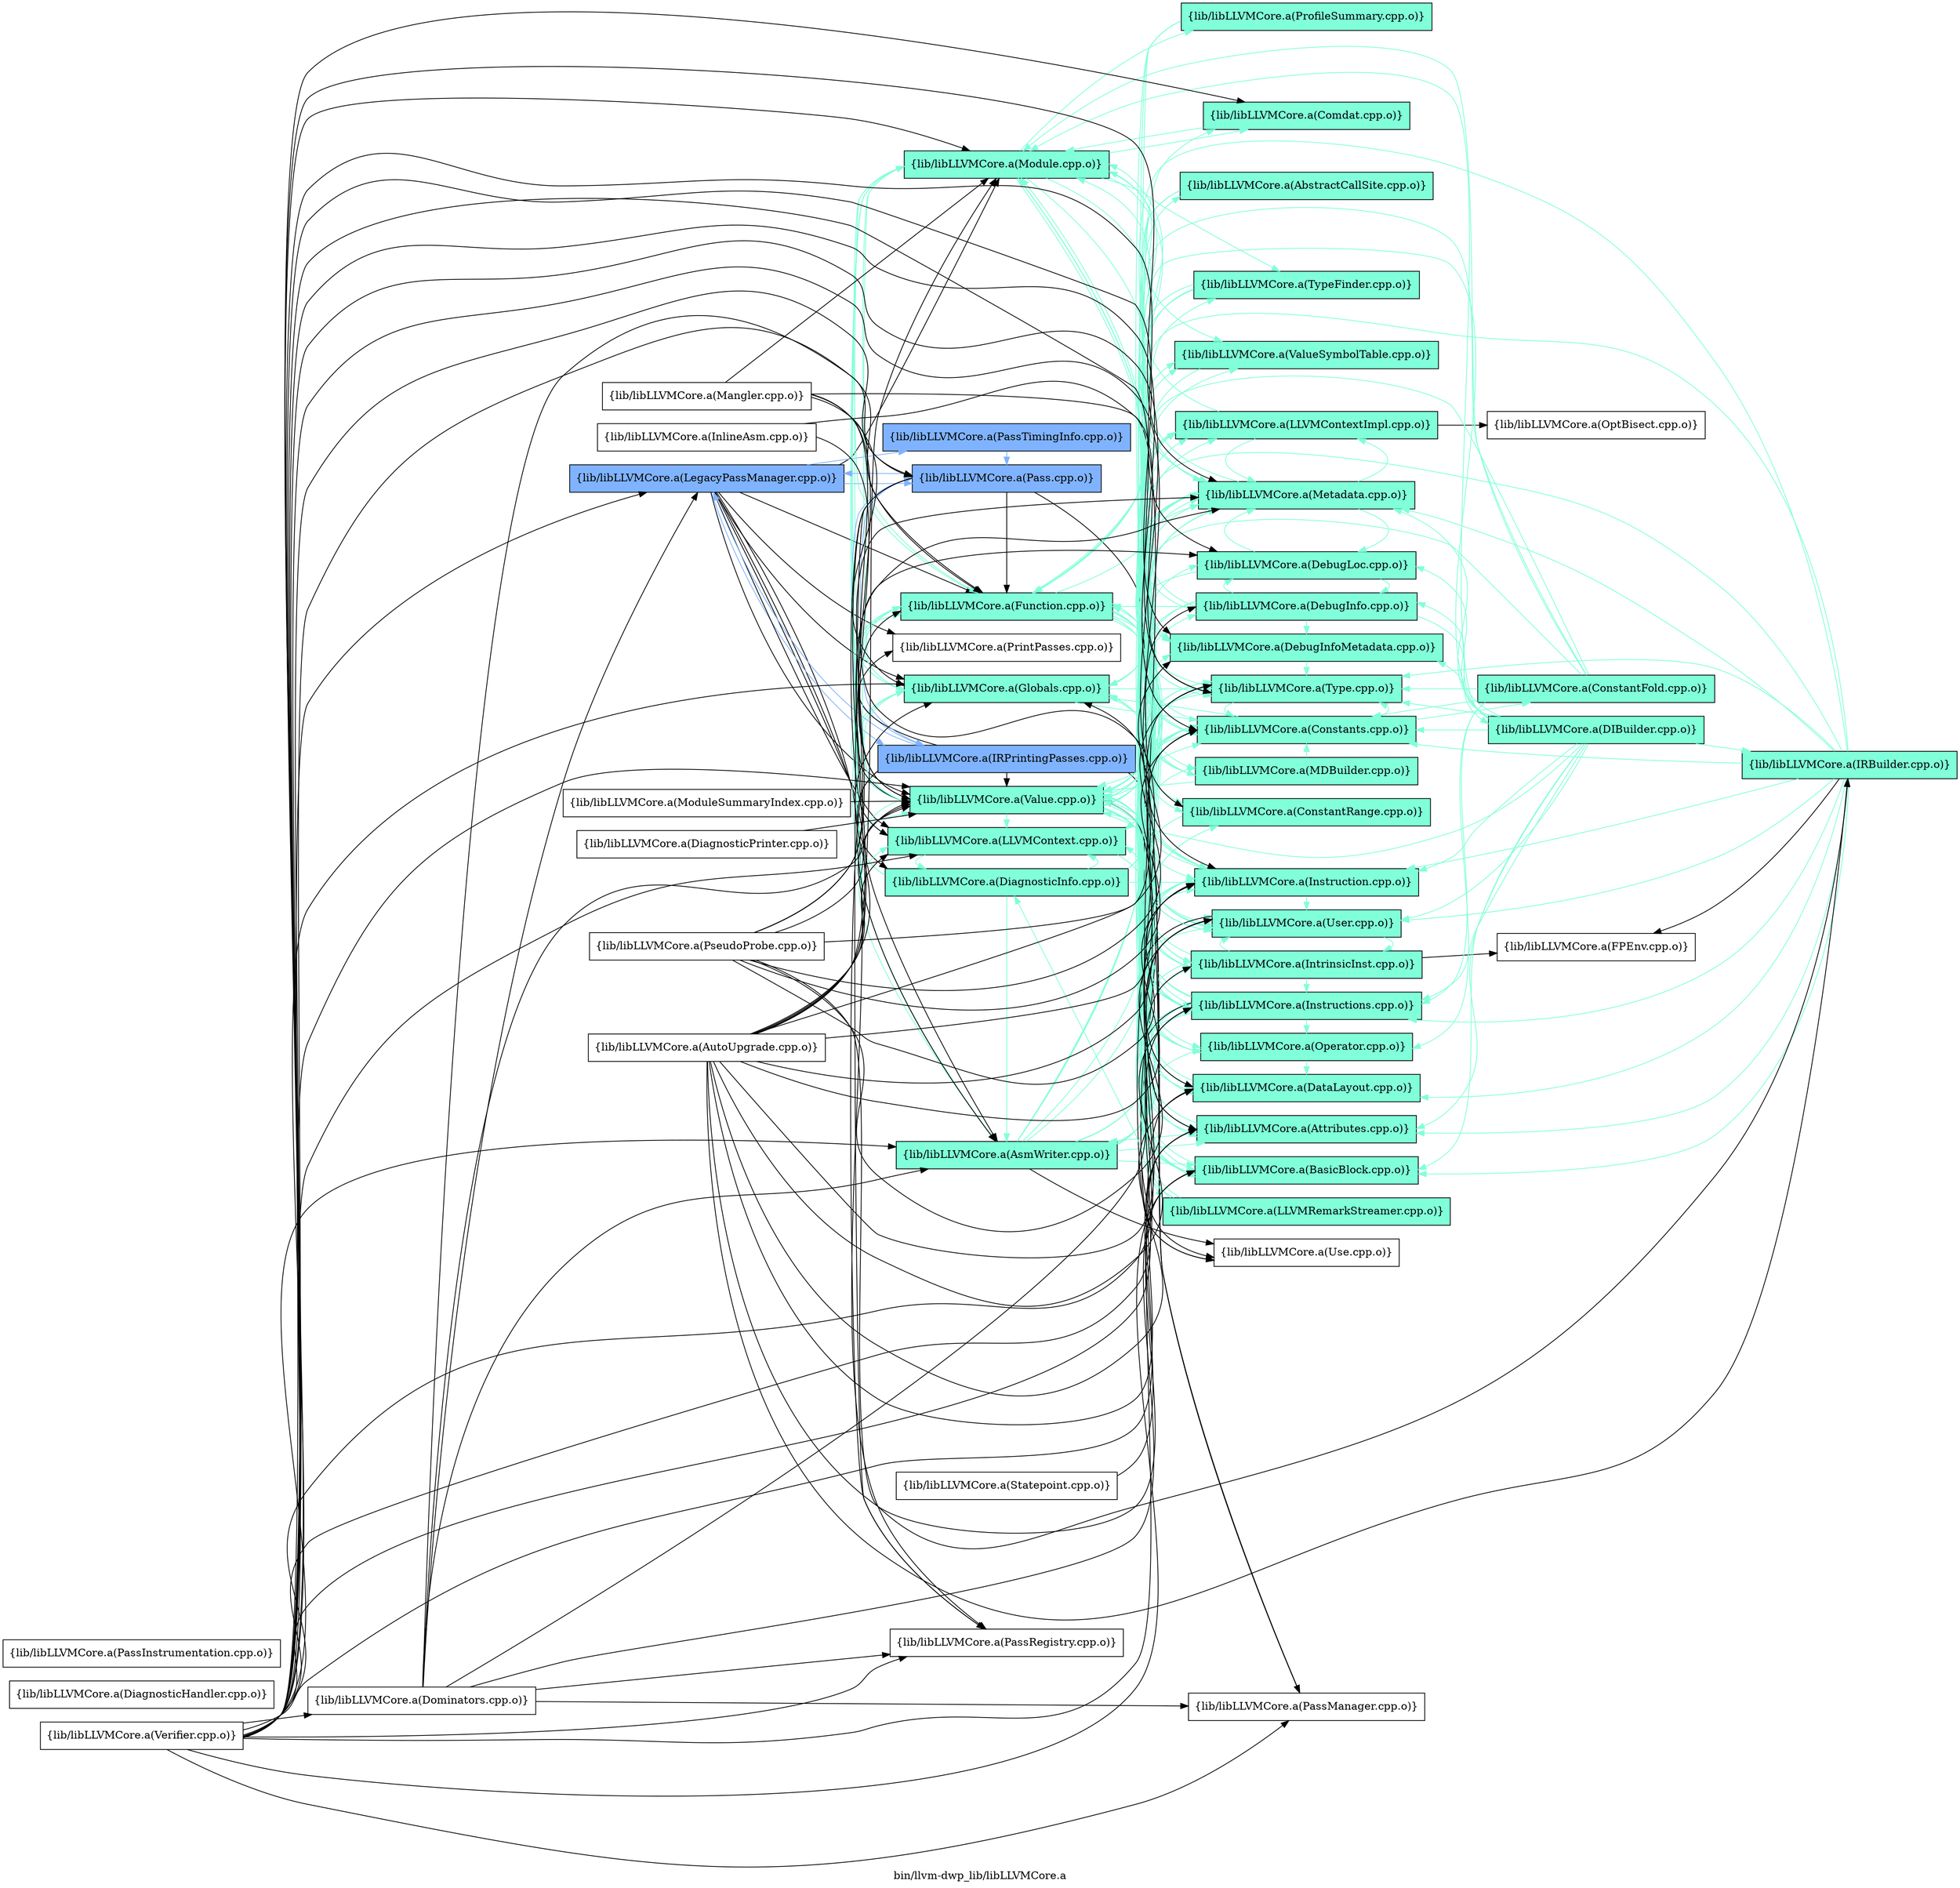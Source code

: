digraph "bin/llvm-dwp_lib/libLLVMCore.a" {
	label="bin/llvm-dwp_lib/libLLVMCore.a";
	rankdir=LR;
	{ rank=same; Node0x55f302689758;  }
	{ rank=same; Node0x55f302697858; Node0x55f3026964a8; Node0x55f302694d38; Node0x55f30268cf48; Node0x55f30269bb88; Node0x55f302694018; Node0x55f30269abe8; Node0x55f3026993d8; Node0x55f30269cd58; Node0x55f30269c5d8; Node0x55f30269bdb8; Node0x55f302699ba8;  }
	{ rank=same; Node0x55f3026970d8; Node0x55f30269c678; Node0x55f30269b908; Node0x55f30268ff68; Node0x55f30268d4e8; Node0x55f30268c728; Node0x55f30268b918; Node0x55f30269bf48; Node0x55f302693208; Node0x55f3026933e8; Node0x55f30268a6a8; Node0x55f30268baa8; Node0x55f302695c88; Node0x55f30269a2d8; Node0x55f30269b728; Node0x55f3026969a8; Node0x55f30269a918; Node0x55f302698e38; Node0x55f30268c188; Node0x55f302696868; Node0x55f302698528; Node0x55f302695ff8; Node0x55f302697308; Node0x55f30269b6d8; Node0x55f30268f8d8;  }
	{ rank=same; Node0x55f30269b188; Node0x55f30269b368; Node0x55f30269a7d8; Node0x55f30269c4e8;  }

	Node0x55f302689758 [shape=record,shape=box,group=2,style=filled,fillcolor="0.600000 0.5 1",label="{lib/libLLVMCore.a(LegacyPassManager.cpp.o)}"];
	Node0x55f302689758 -> Node0x55f302697858;
	Node0x55f302689758 -> Node0x55f3026964a8;
	Node0x55f302689758 -> Node0x55f302694d38;
	Node0x55f302689758 -> Node0x55f30268cf48;
	Node0x55f302689758 -> Node0x55f30269bb88[color="0.600000 0.5 1"];
	Node0x55f302689758 -> Node0x55f302694018;
	Node0x55f302689758 -> Node0x55f30269abe8;
	Node0x55f302689758 -> Node0x55f3026993d8[color="0.600000 0.5 1"];
	Node0x55f302689758 -> Node0x55f30269cd58;
	Node0x55f302689758 -> Node0x55f30269c5d8[color="0.600000 0.5 1"];
	Node0x55f302689758 -> Node0x55f30269bdb8;
	Node0x55f302689758 -> Node0x55f302699ba8;
	Node0x55f30269abe8 [shape=record,shape=box,group=1,style=filled,fillcolor="0.450000 0.5 1",label="{lib/libLLVMCore.a(Module.cpp.o)}"];
	Node0x55f30269abe8 -> Node0x55f30268ff68[color="0.450000 0.5 1"];
	Node0x55f30269abe8 -> Node0x55f3026964a8[color="0.450000 0.5 1"];
	Node0x55f30269abe8 -> Node0x55f302694d38[color="0.450000 0.5 1"];
	Node0x55f30269abe8 -> Node0x55f30269a918[color="0.450000 0.5 1"];
	Node0x55f30269abe8 -> Node0x55f30269bf48[color="0.450000 0.5 1"];
	Node0x55f30269abe8 -> Node0x55f302694018[color="0.450000 0.5 1"];
	Node0x55f30269abe8 -> Node0x55f30269b908[color="0.450000 0.5 1"];
	Node0x55f30269abe8 -> Node0x55f30269b6d8[color="0.450000 0.5 1"];
	Node0x55f30269abe8 -> Node0x55f30268baa8[color="0.450000 0.5 1"];
	Node0x55f30269abe8 -> Node0x55f30268c188[color="0.450000 0.5 1"];
	Node0x55f30269abe8 -> Node0x55f302695c88[color="0.450000 0.5 1"];
	Node0x55f30269abe8 -> Node0x55f302699ba8[color="0.450000 0.5 1"];
	Node0x55f30269abe8 -> Node0x55f30269a2d8[color="0.450000 0.5 1"];
	Node0x55f3026993d8 [shape=record,shape=box,group=2,style=filled,fillcolor="0.600000 0.5 1",label="{lib/libLLVMCore.a(Pass.cpp.o)}"];
	Node0x55f3026993d8 -> Node0x55f3026964a8;
	Node0x55f3026993d8 -> Node0x55f30268c728;
	Node0x55f3026993d8 -> Node0x55f30269bb88[color="0.600000 0.5 1"];
	Node0x55f3026993d8 -> Node0x55f302694018;
	Node0x55f3026993d8 -> Node0x55f302689758[color="0.600000 0.5 1"];
	Node0x55f3026993d8 -> Node0x55f30269cd58;
	Node0x55f3026993d8 -> Node0x55f302699ba8;
	Node0x55f302699ba8 [shape=record,shape=box,group=1,style=filled,fillcolor="0.450000 0.5 1",label="{lib/libLLVMCore.a(Value.cpp.o)}"];
	Node0x55f302699ba8 -> Node0x55f30268ff68[color="0.450000 0.5 1"];
	Node0x55f302699ba8 -> Node0x55f30268f8d8[color="0.450000 0.5 1"];
	Node0x55f302699ba8 -> Node0x55f3026964a8[color="0.450000 0.5 1"];
	Node0x55f302699ba8 -> Node0x55f302694d38[color="0.450000 0.5 1"];
	Node0x55f302699ba8 -> Node0x55f30268c728[color="0.450000 0.5 1"];
	Node0x55f302699ba8 -> Node0x55f30268b918[color="0.450000 0.5 1"];
	Node0x55f302699ba8 -> Node0x55f30269bf48[color="0.450000 0.5 1"];
	Node0x55f302699ba8 -> Node0x55f30269c678[color="0.450000 0.5 1"];
	Node0x55f302699ba8 -> Node0x55f302693208[color="0.450000 0.5 1"];
	Node0x55f302699ba8 -> Node0x55f3026933e8[color="0.450000 0.5 1"];
	Node0x55f302699ba8 -> Node0x55f302694018[color="0.450000 0.5 1"];
	Node0x55f302699ba8 -> Node0x55f302695ff8[color="0.450000 0.5 1"];
	Node0x55f302699ba8 -> Node0x55f30269b908[color="0.450000 0.5 1"];
	Node0x55f302699ba8 -> Node0x55f302698e38[color="0.450000 0.5 1"];
	Node0x55f302699ba8 -> Node0x55f30268baa8[color="0.450000 0.5 1"];
	Node0x55f302699ba8 -> Node0x55f302696868;
	Node0x55f302699ba8 -> Node0x55f302695c88[color="0.450000 0.5 1"];
	Node0x55f302699ba8 -> Node0x55f30269a2d8[color="0.450000 0.5 1"];
	Node0x55f30268c728 [shape=record,shape=box,group=1,style=filled,fillcolor="0.450000 0.5 1",label="{lib/libLLVMCore.a(Attributes.cpp.o)}"];
	Node0x55f30268c728 -> Node0x55f3026964a8[color="0.450000 0.5 1"];
	Node0x55f30268c728 -> Node0x55f30268cf48[color="0.450000 0.5 1"];
	Node0x55f30269bf48 [shape=record,shape=box,group=1,style=filled,fillcolor="0.450000 0.5 1",label="{lib/libLLVMCore.a(Constants.cpp.o)}"];
	Node0x55f30269bf48 -> Node0x55f3026964a8[color="0.450000 0.5 1"];
	Node0x55f30269bf48 -> Node0x55f302694d38[color="0.450000 0.5 1"];
	Node0x55f30269bf48 -> Node0x55f30269b188[color="0.450000 0.5 1"];
	Node0x55f30269bf48 -> Node0x55f30269c678[color="0.450000 0.5 1"];
	Node0x55f30269bf48 -> Node0x55f302693208[color="0.450000 0.5 1"];
	Node0x55f30269bf48 -> Node0x55f302698e38[color="0.450000 0.5 1"];
	Node0x55f30269bf48 -> Node0x55f30268baa8[color="0.450000 0.5 1"];
	Node0x55f30269bf48 -> Node0x55f302695c88[color="0.450000 0.5 1"];
	Node0x55f30269bf48 -> Node0x55f302699ba8[color="0.450000 0.5 1"];
	Node0x55f30268a928 [shape=record,shape=box,group=0,label="{lib/libLLVMCore.a(Mangler.cpp.o)}"];
	Node0x55f30268a928 -> Node0x55f30268ff68;
	Node0x55f30268a928 -> Node0x55f3026964a8;
	Node0x55f30268a928 -> Node0x55f302694d38;
	Node0x55f30268a928 -> Node0x55f30268c728;
	Node0x55f30268a928 -> Node0x55f30269abe8;
	Node0x55f30268a928 -> Node0x55f302699ba8;
	Node0x55f30269b908 [shape=record,shape=box,group=1,style=filled,fillcolor="0.450000 0.5 1",label="{lib/libLLVMCore.a(Metadata.cpp.o)}"];
	Node0x55f30269b908 -> Node0x55f3026969a8[color="0.450000 0.5 1"];
	Node0x55f30269b908 -> Node0x55f3026970d8[color="0.450000 0.5 1"];
	Node0x55f30269b908 -> Node0x55f30269b728[color="0.450000 0.5 1"];
	Node0x55f30269b908 -> Node0x55f30269bf48[color="0.450000 0.5 1"];
	Node0x55f30269b908 -> Node0x55f302694018[color="0.450000 0.5 1"];
	Node0x55f30269b908 -> Node0x55f302695ff8[color="0.450000 0.5 1"];
	Node0x55f30269b908 -> Node0x55f30268a6a8[color="0.450000 0.5 1"];
	Node0x55f30269b908 -> Node0x55f30269abe8[color="0.450000 0.5 1"];
	Node0x55f30269b908 -> Node0x55f30268baa8[color="0.450000 0.5 1"];
	Node0x55f30269b908 -> Node0x55f302699ba8[color="0.450000 0.5 1"];
	Node0x55f30268ff68 [shape=record,shape=box,group=1,style=filled,fillcolor="0.450000 0.5 1",label="{lib/libLLVMCore.a(DataLayout.cpp.o)}"];
	Node0x55f30268ff68 -> Node0x55f302694d38[color="0.450000 0.5 1"];
	Node0x55f30268ff68 -> Node0x55f30269abe8[color="0.450000 0.5 1"];
	Node0x55f30268ff68 -> Node0x55f30268baa8[color="0.450000 0.5 1"];
	Node0x55f302697858 [shape=record,shape=box,group=1,style=filled,fillcolor="0.450000 0.5 1",label="{lib/libLLVMCore.a(DiagnosticInfo.cpp.o)}"];
	Node0x55f302697858 -> Node0x55f3026970d8[color="0.450000 0.5 1"];
	Node0x55f302697858 -> Node0x55f3026964a8[color="0.450000 0.5 1"];
	Node0x55f302697858 -> Node0x55f30268cf48[color="0.450000 0.5 1"];
	Node0x55f302697858 -> Node0x55f30269c678[color="0.450000 0.5 1"];
	Node0x55f302697858 -> Node0x55f302694018[color="0.450000 0.5 1"];
	Node0x55f302697858 -> Node0x55f30269b908[color="0.450000 0.5 1"];
	Node0x55f302697858 -> Node0x55f302699ba8[color="0.450000 0.5 1"];
	Node0x55f3026964a8 [shape=record,shape=box,group=1,style=filled,fillcolor="0.450000 0.5 1",label="{lib/libLLVMCore.a(Function.cpp.o)}"];
	Node0x55f3026964a8 -> Node0x55f30268ff68[color="0.450000 0.5 1"];
	Node0x55f3026964a8 -> Node0x55f302694d38[color="0.450000 0.5 1"];
	Node0x55f3026964a8 -> Node0x55f30268d4e8[color="0.450000 0.5 1"];
	Node0x55f3026964a8 -> Node0x55f30268c728[color="0.450000 0.5 1"];
	Node0x55f3026964a8 -> Node0x55f30268b918[color="0.450000 0.5 1"];
	Node0x55f3026964a8 -> Node0x55f30269bf48[color="0.450000 0.5 1"];
	Node0x55f3026964a8 -> Node0x55f302693208[color="0.450000 0.5 1"];
	Node0x55f3026964a8 -> Node0x55f3026933e8[color="0.450000 0.5 1"];
	Node0x55f3026964a8 -> Node0x55f302694018[color="0.450000 0.5 1"];
	Node0x55f3026964a8 -> Node0x55f30268a6a8[color="0.450000 0.5 1"];
	Node0x55f3026964a8 -> Node0x55f30269b908[color="0.450000 0.5 1"];
	Node0x55f3026964a8 -> Node0x55f30269abe8[color="0.450000 0.5 1"];
	Node0x55f3026964a8 -> Node0x55f30268baa8[color="0.450000 0.5 1"];
	Node0x55f3026964a8 -> Node0x55f302695c88[color="0.450000 0.5 1"];
	Node0x55f3026964a8 -> Node0x55f302699ba8[color="0.450000 0.5 1"];
	Node0x55f3026964a8 -> Node0x55f30269a2d8[color="0.450000 0.5 1"];
	Node0x55f302694d38 [shape=record,shape=box,group=1,style=filled,fillcolor="0.450000 0.5 1",label="{lib/libLLVMCore.a(Globals.cpp.o)}"];
	Node0x55f302694d38 -> Node0x55f3026964a8[color="0.450000 0.5 1"];
	Node0x55f302694d38 -> Node0x55f30269b728[color="0.450000 0.5 1"];
	Node0x55f302694d38 -> Node0x55f30269bf48[color="0.450000 0.5 1"];
	Node0x55f302694d38 -> Node0x55f30269b908[color="0.450000 0.5 1"];
	Node0x55f302694d38 -> Node0x55f30269abe8[color="0.450000 0.5 1"];
	Node0x55f302694d38 -> Node0x55f30268baa8[color="0.450000 0.5 1"];
	Node0x55f302694d38 -> Node0x55f302695c88[color="0.450000 0.5 1"];
	Node0x55f302694d38 -> Node0x55f302699ba8[color="0.450000 0.5 1"];
	Node0x55f3026954b8 [shape=record,shape=box,group=1,style=filled,fillcolor="0.450000 0.5 1",label="{lib/libLLVMCore.a(IRBuilder.cpp.o)}"];
	Node0x55f3026954b8 -> Node0x55f30268ff68[color="0.450000 0.5 1"];
	Node0x55f3026954b8 -> Node0x55f3026964a8[color="0.450000 0.5 1"];
	Node0x55f3026954b8 -> Node0x55f302694d38[color="0.450000 0.5 1"];
	Node0x55f3026954b8 -> Node0x55f30268c728[color="0.450000 0.5 1"];
	Node0x55f3026954b8 -> Node0x55f30268b918[color="0.450000 0.5 1"];
	Node0x55f3026954b8 -> Node0x55f30269bf48[color="0.450000 0.5 1"];
	Node0x55f3026954b8 -> Node0x55f30269b368;
	Node0x55f3026954b8 -> Node0x55f30269c678[color="0.450000 0.5 1"];
	Node0x55f3026954b8 -> Node0x55f302693208[color="0.450000 0.5 1"];
	Node0x55f3026954b8 -> Node0x55f30269b908[color="0.450000 0.5 1"];
	Node0x55f3026954b8 -> Node0x55f30268baa8[color="0.450000 0.5 1"];
	Node0x55f3026954b8 -> Node0x55f302695c88[color="0.450000 0.5 1"];
	Node0x55f3026954b8 -> Node0x55f302699ba8[color="0.450000 0.5 1"];
	Node0x55f30269bef8 [shape=record,shape=box,group=0,label="{lib/libLLVMCore.a(InlineAsm.cpp.o)}"];
	Node0x55f30269bef8 -> Node0x55f30268baa8;
	Node0x55f30269bef8 -> Node0x55f302699ba8;
	Node0x55f30269c678 [shape=record,shape=box,group=1,style=filled,fillcolor="0.450000 0.5 1",label="{lib/libLLVMCore.a(Instruction.cpp.o)}"];
	Node0x55f30269c678 -> Node0x55f30268c728[color="0.450000 0.5 1"];
	Node0x55f30269c678 -> Node0x55f30268b918[color="0.450000 0.5 1"];
	Node0x55f30269c678 -> Node0x55f30269bf48[color="0.450000 0.5 1"];
	Node0x55f30269c678 -> Node0x55f302693208[color="0.450000 0.5 1"];
	Node0x55f30269c678 -> Node0x55f30269b908[color="0.450000 0.5 1"];
	Node0x55f30269c678 -> Node0x55f302695c88[color="0.450000 0.5 1"];
	Node0x55f30269c678 -> Node0x55f302699ba8[color="0.450000 0.5 1"];
	Node0x55f302693208 [shape=record,shape=box,group=1,style=filled,fillcolor="0.450000 0.5 1",label="{lib/libLLVMCore.a(Instructions.cpp.o)}"];
	Node0x55f302693208 -> Node0x55f30268ff68[color="0.450000 0.5 1"];
	Node0x55f302693208 -> Node0x55f3026964a8[color="0.450000 0.5 1"];
	Node0x55f302693208 -> Node0x55f30268c728[color="0.450000 0.5 1"];
	Node0x55f302693208 -> Node0x55f30268b918[color="0.450000 0.5 1"];
	Node0x55f302693208 -> Node0x55f30269bf48[color="0.450000 0.5 1"];
	Node0x55f302693208 -> Node0x55f30269c678[color="0.450000 0.5 1"];
	Node0x55f302693208 -> Node0x55f302695ff8[color="0.450000 0.5 1"];
	Node0x55f302693208 -> Node0x55f30268a6a8[color="0.450000 0.5 1"];
	Node0x55f302693208 -> Node0x55f30269b908[color="0.450000 0.5 1"];
	Node0x55f302693208 -> Node0x55f30269abe8[color="0.450000 0.5 1"];
	Node0x55f302693208 -> Node0x55f302698e38[color="0.450000 0.5 1"];
	Node0x55f302693208 -> Node0x55f30268baa8[color="0.450000 0.5 1"];
	Node0x55f302693208 -> Node0x55f302696868;
	Node0x55f302693208 -> Node0x55f302695c88[color="0.450000 0.5 1"];
	Node0x55f302693208 -> Node0x55f302699ba8[color="0.450000 0.5 1"];
	Node0x55f302694018 [shape=record,shape=box,group=1,style=filled,fillcolor="0.450000 0.5 1",label="{lib/libLLVMCore.a(LLVMContext.cpp.o)}"];
	Node0x55f302694018 -> Node0x55f302697858[color="0.450000 0.5 1"];
	Node0x55f302694018 -> Node0x55f302695ff8[color="0.450000 0.5 1"];
	Node0x55f302694018 -> Node0x55f302697308[color="0.450000 0.5 1"];
	Node0x55f30268baa8 [shape=record,shape=box,group=1,style=filled,fillcolor="0.450000 0.5 1",label="{lib/libLLVMCore.a(Type.cpp.o)}"];
	Node0x55f30268baa8 -> Node0x55f30269bf48[color="0.450000 0.5 1"];
	Node0x55f302695c88 [shape=record,shape=box,group=1,style=filled,fillcolor="0.450000 0.5 1",label="{lib/libLLVMCore.a(User.cpp.o)}"];
	Node0x55f302695c88 -> Node0x55f3026933e8[color="0.450000 0.5 1"];
	Node0x55f302695c88 -> Node0x55f302696868;
	Node0x55f30268b918 [shape=record,shape=box,group=1,style=filled,fillcolor="0.450000 0.5 1",label="{lib/libLLVMCore.a(BasicBlock.cpp.o)}"];
	Node0x55f30268b918 -> Node0x55f30269bf48[color="0.450000 0.5 1"];
	Node0x55f30268b918 -> Node0x55f30269c678[color="0.450000 0.5 1"];
	Node0x55f30268b918 -> Node0x55f302693208[color="0.450000 0.5 1"];
	Node0x55f30268b918 -> Node0x55f30269b908[color="0.450000 0.5 1"];
	Node0x55f30268b918 -> Node0x55f30268baa8[color="0.450000 0.5 1"];
	Node0x55f30268b918 -> Node0x55f302695c88[color="0.450000 0.5 1"];
	Node0x55f30268b918 -> Node0x55f302699ba8[color="0.450000 0.5 1"];
	Node0x55f30268b918 -> Node0x55f30269a2d8[color="0.450000 0.5 1"];
	Node0x55f3026933e8 [shape=record,shape=box,group=1,style=filled,fillcolor="0.450000 0.5 1",label="{lib/libLLVMCore.a(IntrinsicInst.cpp.o)}"];
	Node0x55f3026933e8 -> Node0x55f30268ff68[color="0.450000 0.5 1"];
	Node0x55f3026933e8 -> Node0x55f3026969a8[color="0.450000 0.5 1"];
	Node0x55f3026933e8 -> Node0x55f30268b918[color="0.450000 0.5 1"];
	Node0x55f3026933e8 -> Node0x55f30269bf48[color="0.450000 0.5 1"];
	Node0x55f3026933e8 -> Node0x55f30269b368;
	Node0x55f3026933e8 -> Node0x55f30269c678[color="0.450000 0.5 1"];
	Node0x55f3026933e8 -> Node0x55f302693208[color="0.450000 0.5 1"];
	Node0x55f3026933e8 -> Node0x55f30269b908[color="0.450000 0.5 1"];
	Node0x55f3026933e8 -> Node0x55f30269abe8[color="0.450000 0.5 1"];
	Node0x55f3026933e8 -> Node0x55f30268baa8[color="0.450000 0.5 1"];
	Node0x55f3026933e8 -> Node0x55f302695c88[color="0.450000 0.5 1"];
	Node0x55f3026933e8 -> Node0x55f302699ba8[color="0.450000 0.5 1"];
	Node0x55f302698e38 [shape=record,shape=box,group=1,style=filled,fillcolor="0.450000 0.5 1",label="{lib/libLLVMCore.a(Operator.cpp.o)}"];
	Node0x55f302698e38 -> Node0x55f30268ff68[color="0.450000 0.5 1"];
	Node0x55f302698e38 -> Node0x55f30269bf48[color="0.450000 0.5 1"];
	Node0x55f302698e38 -> Node0x55f30268baa8[color="0.450000 0.5 1"];
	Node0x55f3026969a8 [shape=record,shape=box,group=1,style=filled,fillcolor="0.450000 0.5 1",label="{lib/libLLVMCore.a(DebugInfoMetadata.cpp.o)}"];
	Node0x55f3026969a8 -> Node0x55f30269bf48[color="0.450000 0.5 1"];
	Node0x55f3026969a8 -> Node0x55f302694018[color="0.450000 0.5 1"];
	Node0x55f3026969a8 -> Node0x55f302695ff8[color="0.450000 0.5 1"];
	Node0x55f3026969a8 -> Node0x55f30269b908[color="0.450000 0.5 1"];
	Node0x55f3026969a8 -> Node0x55f30268baa8[color="0.450000 0.5 1"];
	Node0x55f30269b728 [shape=record,shape=box,group=1,style=filled,fillcolor="0.450000 0.5 1",label="{lib/libLLVMCore.a(ConstantRange.cpp.o)}"];
	Node0x55f30269b728 -> Node0x55f302693208[color="0.450000 0.5 1"];
	Node0x55f30269cd58 [shape=record,shape=box,group=0,label="{lib/libLLVMCore.a(PassRegistry.cpp.o)}"];
	Node0x55f3026970d8 [shape=record,shape=box,group=1,style=filled,fillcolor="0.450000 0.5 1",label="{lib/libLLVMCore.a(DebugLoc.cpp.o)}"];
	Node0x55f3026970d8 -> Node0x55f30268f8d8[color="0.450000 0.5 1"];
	Node0x55f3026970d8 -> Node0x55f3026969a8[color="0.450000 0.5 1"];
	Node0x55f3026970d8 -> Node0x55f30269b908[color="0.450000 0.5 1"];
	Node0x55f302695f08 [shape=record,shape=box,group=0,label="{lib/libLLVMCore.a(Dominators.cpp.o)}"];
	Node0x55f302695f08 -> Node0x55f30268cf48;
	Node0x55f302695f08 -> Node0x55f30268b918;
	Node0x55f302695f08 -> Node0x55f30269c678;
	Node0x55f302695f08 -> Node0x55f302689758;
	Node0x55f302695f08 -> Node0x55f3026993d8;
	Node0x55f302695f08 -> Node0x55f302698528;
	Node0x55f302695f08 -> Node0x55f30269cd58;
	Node0x55f302695f08 -> Node0x55f302699ba8;
	Node0x55f302696868 [shape=record,shape=box,group=0,label="{lib/libLLVMCore.a(Use.cpp.o)}"];
	Node0x55f30268cf48 [shape=record,shape=box,group=1,style=filled,fillcolor="0.450000 0.5 1",label="{lib/libLLVMCore.a(AsmWriter.cpp.o)}"];
	Node0x55f30268cf48 -> Node0x55f3026969a8[color="0.450000 0.5 1"];
	Node0x55f30268cf48 -> Node0x55f3026964a8[color="0.450000 0.5 1"];
	Node0x55f30268cf48 -> Node0x55f302694d38[color="0.450000 0.5 1"];
	Node0x55f30268cf48 -> Node0x55f30268c728[color="0.450000 0.5 1"];
	Node0x55f30268cf48 -> Node0x55f30268b918[color="0.450000 0.5 1"];
	Node0x55f30268cf48 -> Node0x55f30269a918[color="0.450000 0.5 1"];
	Node0x55f30268cf48 -> Node0x55f30269b728[color="0.450000 0.5 1"];
	Node0x55f30268cf48 -> Node0x55f30269bf48[color="0.450000 0.5 1"];
	Node0x55f30268cf48 -> Node0x55f30269c678[color="0.450000 0.5 1"];
	Node0x55f30268cf48 -> Node0x55f302693208[color="0.450000 0.5 1"];
	Node0x55f30268cf48 -> Node0x55f3026933e8[color="0.450000 0.5 1"];
	Node0x55f30268cf48 -> Node0x55f302694018[color="0.450000 0.5 1"];
	Node0x55f30268cf48 -> Node0x55f30269b908[color="0.450000 0.5 1"];
	Node0x55f30268cf48 -> Node0x55f30269abe8[color="0.450000 0.5 1"];
	Node0x55f30268cf48 -> Node0x55f302698e38[color="0.450000 0.5 1"];
	Node0x55f30268cf48 -> Node0x55f30268baa8[color="0.450000 0.5 1"];
	Node0x55f30268cf48 -> Node0x55f30268c188[color="0.450000 0.5 1"];
	Node0x55f30268cf48 -> Node0x55f302696868;
	Node0x55f30268cf48 -> Node0x55f302695c88[color="0.450000 0.5 1"];
	Node0x55f30268cf48 -> Node0x55f302699ba8[color="0.450000 0.5 1"];
	Node0x55f30269a918 [shape=record,shape=box,group=1,style=filled,fillcolor="0.450000 0.5 1",label="{lib/libLLVMCore.a(Comdat.cpp.o)}"];
	Node0x55f30269a918 -> Node0x55f30269abe8[color="0.450000 0.5 1"];
	Node0x55f30269c5d8 [shape=record,shape=box,group=2,style=filled,fillcolor="0.600000 0.5 1",label="{lib/libLLVMCore.a(PassTimingInfo.cpp.o)}"];
	Node0x55f30269c5d8 -> Node0x55f3026993d8[color="0.600000 0.5 1"];
	Node0x55f30268f8d8 [shape=record,shape=box,group=1,style=filled,fillcolor="0.450000 0.5 1",label="{lib/libLLVMCore.a(DebugInfo.cpp.o)}"];
	Node0x55f30268f8d8 -> Node0x55f3026969a8[color="0.450000 0.5 1"];
	Node0x55f30268f8d8 -> Node0x55f3026970d8[color="0.450000 0.5 1"];
	Node0x55f30268f8d8 -> Node0x55f3026964a8[color="0.450000 0.5 1"];
	Node0x55f30268f8d8 -> Node0x55f30269c4e8[color="0.450000 0.5 1"];
	Node0x55f30268f8d8 -> Node0x55f30269c678[color="0.450000 0.5 1"];
	Node0x55f30268f8d8 -> Node0x55f30269b908[color="0.450000 0.5 1"];
	Node0x55f30268f8d8 -> Node0x55f30269abe8[color="0.450000 0.5 1"];
	Node0x55f30268f8d8 -> Node0x55f302699ba8[color="0.450000 0.5 1"];
	Node0x55f30269a878 [shape=record,shape=box,group=0,label="{lib/libLLVMCore.a(Statepoint.cpp.o)}"];
	Node0x55f30269a878 -> Node0x55f30268c728;
	Node0x55f30269bdb8 [shape=record,shape=box,group=0,label="{lib/libLLVMCore.a(PrintPasses.cpp.o)}"];
	Node0x55f30268a6a8 [shape=record,shape=box,group=1,style=filled,fillcolor="0.450000 0.5 1",label="{lib/libLLVMCore.a(MDBuilder.cpp.o)}"];
	Node0x55f30268a6a8 -> Node0x55f30269bf48[color="0.450000 0.5 1"];
	Node0x55f30268a6a8 -> Node0x55f30269b908[color="0.450000 0.5 1"];
	Node0x55f30268a6a8 -> Node0x55f30268baa8[color="0.450000 0.5 1"];
	Node0x55f30268a6a8 -> Node0x55f302699ba8[color="0.450000 0.5 1"];
	Node0x55f30269bb88 [shape=record,shape=box,group=2,style=filled,fillcolor="0.600000 0.5 1",label="{lib/libLLVMCore.a(IRPrintingPasses.cpp.o)}"];
	Node0x55f30269bb88 -> Node0x55f30268cf48;
	Node0x55f30269bb88 -> Node0x55f302689758[color="0.600000 0.5 1"];
	Node0x55f30269bb88 -> Node0x55f3026993d8[color="0.600000 0.5 1"];
	Node0x55f30269bb88 -> Node0x55f302698528;
	Node0x55f30269bb88 -> Node0x55f30269cd58;
	Node0x55f30269bb88 -> Node0x55f30269bdb8;
	Node0x55f30269bb88 -> Node0x55f302699ba8;
	Node0x55f302699b58 [shape=record,shape=box,group=0,label="{lib/libLLVMCore.a(Verifier.cpp.o)}"];
	Node0x55f302699b58 -> Node0x55f30268ff68;
	Node0x55f302699b58 -> Node0x55f3026969a8;
	Node0x55f302699b58 -> Node0x55f3026970d8;
	Node0x55f302699b58 -> Node0x55f302695f08;
	Node0x55f302699b58 -> Node0x55f3026964a8;
	Node0x55f302699b58 -> Node0x55f302694d38;
	Node0x55f302699b58 -> Node0x55f30268cf48;
	Node0x55f302699b58 -> Node0x55f30268c728;
	Node0x55f302699b58 -> Node0x55f30268b918;
	Node0x55f302699b58 -> Node0x55f30269a918;
	Node0x55f302699b58 -> Node0x55f30269b728;
	Node0x55f302699b58 -> Node0x55f30269bf48;
	Node0x55f302699b58 -> Node0x55f30269c678;
	Node0x55f302699b58 -> Node0x55f302693208;
	Node0x55f302699b58 -> Node0x55f3026933e8;
	Node0x55f302699b58 -> Node0x55f302694018;
	Node0x55f302699b58 -> Node0x55f302689758;
	Node0x55f302699b58 -> Node0x55f30269b908;
	Node0x55f302699b58 -> Node0x55f30269abe8;
	Node0x55f302699b58 -> Node0x55f3026993d8;
	Node0x55f302699b58 -> Node0x55f302698528;
	Node0x55f302699b58 -> Node0x55f30269cd58;
	Node0x55f302699b58 -> Node0x55f30268baa8;
	Node0x55f302699b58 -> Node0x55f302695c88;
	Node0x55f302699b58 -> Node0x55f302699ba8;
	Node0x55f302698528 [shape=record,shape=box,group=0,label="{lib/libLLVMCore.a(PassManager.cpp.o)}"];
	Node0x55f302698528 -> Node0x55f302694d38;
	Node0x55f302698528 -> Node0x55f302699ba8;
	Node0x55f30269c4e8 [shape=record,shape=box,group=1,style=filled,fillcolor="0.450000 0.5 1",label="{lib/libLLVMCore.a(DIBuilder.cpp.o)}"];
	Node0x55f30269c4e8 -> Node0x55f30268f8d8[color="0.450000 0.5 1"];
	Node0x55f30269c4e8 -> Node0x55f3026969a8[color="0.450000 0.5 1"];
	Node0x55f30269c4e8 -> Node0x55f3026970d8[color="0.450000 0.5 1"];
	Node0x55f30269c4e8 -> Node0x55f3026964a8[color="0.450000 0.5 1"];
	Node0x55f30269c4e8 -> Node0x55f3026954b8[color="0.450000 0.5 1"];
	Node0x55f30269c4e8 -> Node0x55f30268c728[color="0.450000 0.5 1"];
	Node0x55f30269c4e8 -> Node0x55f30268b918[color="0.450000 0.5 1"];
	Node0x55f30269c4e8 -> Node0x55f30269bf48[color="0.450000 0.5 1"];
	Node0x55f30269c4e8 -> Node0x55f30269c678[color="0.450000 0.5 1"];
	Node0x55f30269c4e8 -> Node0x55f302693208[color="0.450000 0.5 1"];
	Node0x55f30269c4e8 -> Node0x55f30269b908[color="0.450000 0.5 1"];
	Node0x55f30269c4e8 -> Node0x55f30269abe8[color="0.450000 0.5 1"];
	Node0x55f30269c4e8 -> Node0x55f30268baa8[color="0.450000 0.5 1"];
	Node0x55f30269c4e8 -> Node0x55f302695c88[color="0.450000 0.5 1"];
	Node0x55f30269c4e8 -> Node0x55f302699ba8[color="0.450000 0.5 1"];
	Node0x55f30269aff8 [shape=record,shape=box,group=0,label="{lib/libLLVMCore.a(PseudoProbe.cpp.o)}"];
	Node0x55f30269aff8 -> Node0x55f3026969a8;
	Node0x55f30269aff8 -> Node0x55f3026970d8;
	Node0x55f30269aff8 -> Node0x55f3026954b8;
	Node0x55f30269aff8 -> Node0x55f30269bf48;
	Node0x55f30269aff8 -> Node0x55f30269c678;
	Node0x55f30269aff8 -> Node0x55f30269b908;
	Node0x55f30269aff8 -> Node0x55f30268baa8;
	Node0x55f30269aff8 -> Node0x55f302695c88;
	Node0x55f30269aff8 -> Node0x55f302699ba8;
	Node0x55f30268d4e8 [shape=record,shape=box,group=1,style=filled,fillcolor="0.450000 0.5 1",label="{lib/libLLVMCore.a(AbstractCallSite.cpp.o)}"];
	Node0x55f30268d4e8 -> Node0x55f30269bf48[color="0.450000 0.5 1"];
	Node0x55f30268d4e8 -> Node0x55f302693208[color="0.450000 0.5 1"];
	Node0x55f30268d4e8 -> Node0x55f30269b908[color="0.450000 0.5 1"];
	Node0x55f30268d4e8 -> Node0x55f302695c88[color="0.450000 0.5 1"];
	Node0x55f30269b188 [shape=record,shape=box,group=1,style=filled,fillcolor="0.450000 0.5 1",label="{lib/libLLVMCore.a(ConstantFold.cpp.o)}"];
	Node0x55f30269b188 -> Node0x55f3026964a8[color="0.450000 0.5 1"];
	Node0x55f30269b188 -> Node0x55f302694d38[color="0.450000 0.5 1"];
	Node0x55f30269b188 -> Node0x55f30269bf48[color="0.450000 0.5 1"];
	Node0x55f30269b188 -> Node0x55f302693208[color="0.450000 0.5 1"];
	Node0x55f30269b188 -> Node0x55f30269abe8[color="0.450000 0.5 1"];
	Node0x55f30269b188 -> Node0x55f302698e38[color="0.450000 0.5 1"];
	Node0x55f30269b188 -> Node0x55f30268baa8[color="0.450000 0.5 1"];
	Node0x55f30269b188 -> Node0x55f302699ba8[color="0.450000 0.5 1"];
	Node0x55f30269b6d8 [shape=record,shape=box,group=1,style=filled,fillcolor="0.450000 0.5 1",label="{lib/libLLVMCore.a(ProfileSummary.cpp.o)}"];
	Node0x55f30269b6d8 -> Node0x55f30269bf48[color="0.450000 0.5 1"];
	Node0x55f30269b6d8 -> Node0x55f30269b908[color="0.450000 0.5 1"];
	Node0x55f30269b6d8 -> Node0x55f30268baa8[color="0.450000 0.5 1"];
	Node0x55f30268c188 [shape=record,shape=box,group=1,style=filled,fillcolor="0.450000 0.5 1",label="{lib/libLLVMCore.a(TypeFinder.cpp.o)}"];
	Node0x55f30268c188 -> Node0x55f3026964a8[color="0.450000 0.5 1"];
	Node0x55f30268c188 -> Node0x55f302694d38[color="0.450000 0.5 1"];
	Node0x55f30268c188 -> Node0x55f30269b908[color="0.450000 0.5 1"];
	Node0x55f30268dd08 [shape=record,shape=box,group=0,label="{lib/libLLVMCore.a(AutoUpgrade.cpp.o)}"];
	Node0x55f30268dd08 -> Node0x55f30268ff68;
	Node0x55f30268dd08 -> Node0x55f30268f8d8;
	Node0x55f30268dd08 -> Node0x55f3026964a8;
	Node0x55f30268dd08 -> Node0x55f302694d38;
	Node0x55f30268dd08 -> Node0x55f3026954b8;
	Node0x55f30268dd08 -> Node0x55f30268c728;
	Node0x55f30268dd08 -> Node0x55f30268b918;
	Node0x55f30268dd08 -> Node0x55f30269bf48;
	Node0x55f30268dd08 -> Node0x55f30269c678;
	Node0x55f30268dd08 -> Node0x55f302693208;
	Node0x55f30268dd08 -> Node0x55f302694018;
	Node0x55f30268dd08 -> Node0x55f30269b908;
	Node0x55f30268dd08 -> Node0x55f30269abe8;
	Node0x55f30268dd08 -> Node0x55f30268baa8;
	Node0x55f30268dd08 -> Node0x55f302695c88;
	Node0x55f30268dd08 -> Node0x55f302699ba8;
	Node0x55f30269a2d8 [shape=record,shape=box,group=1,style=filled,fillcolor="0.450000 0.5 1",label="{lib/libLLVMCore.a(ValueSymbolTable.cpp.o)}"];
	Node0x55f30269a2d8 -> Node0x55f302699ba8[color="0.450000 0.5 1"];
	Node0x55f302695ff8 [shape=record,shape=box,group=1,style=filled,fillcolor="0.450000 0.5 1",label="{lib/libLLVMCore.a(LLVMContextImpl.cpp.o)}"];
	Node0x55f302695ff8 -> Node0x55f3026969a8[color="0.450000 0.5 1"];
	Node0x55f302695ff8 -> Node0x55f30269bf48[color="0.450000 0.5 1"];
	Node0x55f302695ff8 -> Node0x55f30269b908[color="0.450000 0.5 1"];
	Node0x55f302695ff8 -> Node0x55f30269abe8[color="0.450000 0.5 1"];
	Node0x55f302695ff8 -> Node0x55f30269a7d8;
	Node0x55f302695ff8 -> Node0x55f302695c88[color="0.450000 0.5 1"];
	Node0x55f302695ff8 -> Node0x55f302699ba8[color="0.450000 0.5 1"];
	Node0x55f30269b368 [shape=record,shape=box,group=0,label="{lib/libLLVMCore.a(FPEnv.cpp.o)}"];
	Node0x55f302697308 [shape=record,shape=box,group=1,style=filled,fillcolor="0.450000 0.5 1",label="{lib/libLLVMCore.a(LLVMRemarkStreamer.cpp.o)}"];
	Node0x55f302697308 -> Node0x55f302697858[color="0.450000 0.5 1"];
	Node0x55f302697308 -> Node0x55f302694018[color="0.450000 0.5 1"];
	Node0x55f302697308 -> Node0x55f302699ba8[color="0.450000 0.5 1"];
	Node0x55f3026941f8 [shape=record,shape=box,group=0,label="{lib/libLLVMCore.a(DiagnosticPrinter.cpp.o)}"];
	Node0x55f3026941f8 -> Node0x55f302699ba8;
	Node0x55f30269a7d8 [shape=record,shape=box,group=0,label="{lib/libLLVMCore.a(OptBisect.cpp.o)}"];
	Node0x55f302695648 [shape=record,shape=box,group=0,label="{lib/libLLVMCore.a(DiagnosticHandler.cpp.o)}"];
	Node0x55f30269ca88 [shape=record,shape=box,group=0,label="{lib/libLLVMCore.a(ModuleSummaryIndex.cpp.o)}"];
	Node0x55f30269ca88 -> Node0x55f302699ba8;
	Node0x55f302698ca8 [shape=record,shape=box,group=0,label="{lib/libLLVMCore.a(PassInstrumentation.cpp.o)}"];
}
